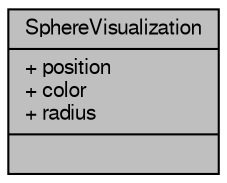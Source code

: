 digraph "SphereVisualization"
{
  edge [fontname="FreeSans",fontsize="10",labelfontname="FreeSans",labelfontsize="10"];
  node [fontname="FreeSans",fontsize="10",shape=record];
  Node1 [label="{SphereVisualization\n|+ position\l+ color\l+ radius\l|}",height=0.2,width=0.4,color="black", fillcolor="grey75", style="filled", fontcolor="black"];
}
